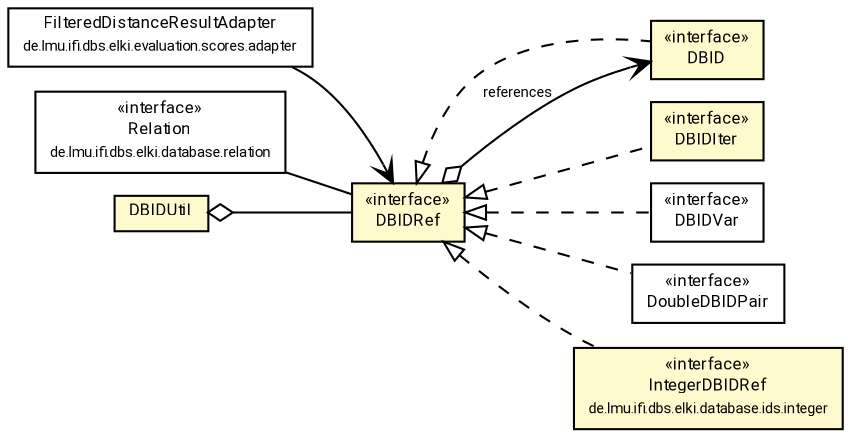 #!/usr/local/bin/dot
#
# Class diagram 
# Generated by UMLGraph version R5_7_2-60-g0e99a6 (http://www.spinellis.gr/umlgraph/)
#

digraph G {
	graph [fontnames="svg"]
	edge [fontname="Roboto",fontsize=7,labelfontname="Roboto",labelfontsize=7,color="black"];
	node [fontname="Roboto",fontcolor="black",fontsize=8,shape=plaintext,margin=0,width=0,height=0];
	nodesep=0.15;
	ranksep=0.25;
	rankdir=LR;
	// de.lmu.ifi.dbs.elki.evaluation.scores.adapter.FilteredDistanceResultAdapter
	c3031423 [label=<<table title="de.lmu.ifi.dbs.elki.evaluation.scores.adapter.FilteredDistanceResultAdapter" border="0" cellborder="1" cellspacing="0" cellpadding="2" href="../../evaluation/scores/adapter/FilteredDistanceResultAdapter.html" target="_parent">
		<tr><td><table border="0" cellspacing="0" cellpadding="1">
		<tr><td align="center" balign="center"> <font face="Roboto">FilteredDistanceResultAdapter</font> </td></tr>
		<tr><td align="center" balign="center"> <font face="Roboto" point-size="7.0">de.lmu.ifi.dbs.elki.evaluation.scores.adapter</font> </td></tr>
		</table></td></tr>
		</table>>, URL="../../evaluation/scores/adapter/FilteredDistanceResultAdapter.html"];
	// de.lmu.ifi.dbs.elki.database.relation.Relation<O>
	c3031493 [label=<<table title="de.lmu.ifi.dbs.elki.database.relation.Relation" border="0" cellborder="1" cellspacing="0" cellpadding="2" href="../relation/Relation.html" target="_parent">
		<tr><td><table border="0" cellspacing="0" cellpadding="1">
		<tr><td align="center" balign="center"> &#171;interface&#187; </td></tr>
		<tr><td align="center" balign="center"> <font face="Roboto">Relation</font> </td></tr>
		<tr><td align="center" balign="center"> <font face="Roboto" point-size="7.0">de.lmu.ifi.dbs.elki.database.relation</font> </td></tr>
		</table></td></tr>
		</table>>, URL="../relation/Relation.html"];
	// de.lmu.ifi.dbs.elki.database.ids.DBID
	c3031637 [label=<<table title="de.lmu.ifi.dbs.elki.database.ids.DBID" border="0" cellborder="1" cellspacing="0" cellpadding="2" bgcolor="LemonChiffon" href="DBID.html" target="_parent">
		<tr><td><table border="0" cellspacing="0" cellpadding="1">
		<tr><td align="center" balign="center"> &#171;interface&#187; </td></tr>
		<tr><td align="center" balign="center"> <font face="Roboto">DBID</font> </td></tr>
		</table></td></tr>
		</table>>, URL="DBID.html"];
	// de.lmu.ifi.dbs.elki.database.ids.DBIDIter
	c3031643 [label=<<table title="de.lmu.ifi.dbs.elki.database.ids.DBIDIter" border="0" cellborder="1" cellspacing="0" cellpadding="2" bgcolor="LemonChiffon" href="DBIDIter.html" target="_parent">
		<tr><td><table border="0" cellspacing="0" cellpadding="1">
		<tr><td align="center" balign="center"> &#171;interface&#187; </td></tr>
		<tr><td align="center" balign="center"> <font face="Roboto">DBIDIter</font> </td></tr>
		</table></td></tr>
		</table>>, URL="DBIDIter.html"];
	// de.lmu.ifi.dbs.elki.database.ids.DBIDVar
	c3031644 [label=<<table title="de.lmu.ifi.dbs.elki.database.ids.DBIDVar" border="0" cellborder="1" cellspacing="0" cellpadding="2" href="DBIDVar.html" target="_parent">
		<tr><td><table border="0" cellspacing="0" cellpadding="1">
		<tr><td align="center" balign="center"> &#171;interface&#187; </td></tr>
		<tr><td align="center" balign="center"> <font face="Roboto">DBIDVar</font> </td></tr>
		</table></td></tr>
		</table>>, URL="DBIDVar.html"];
	// de.lmu.ifi.dbs.elki.database.ids.DoubleDBIDPair
	c3031658 [label=<<table title="de.lmu.ifi.dbs.elki.database.ids.DoubleDBIDPair" border="0" cellborder="1" cellspacing="0" cellpadding="2" href="DoubleDBIDPair.html" target="_parent">
		<tr><td><table border="0" cellspacing="0" cellpadding="1">
		<tr><td align="center" balign="center"> &#171;interface&#187; </td></tr>
		<tr><td align="center" balign="center"> <font face="Roboto">DoubleDBIDPair</font> </td></tr>
		</table></td></tr>
		</table>>, URL="DoubleDBIDPair.html"];
	// de.lmu.ifi.dbs.elki.database.ids.DBIDRef
	c3031660 [label=<<table title="de.lmu.ifi.dbs.elki.database.ids.DBIDRef" border="0" cellborder="1" cellspacing="0" cellpadding="2" bgcolor="lemonChiffon" href="DBIDRef.html" target="_parent">
		<tr><td><table border="0" cellspacing="0" cellpadding="1">
		<tr><td align="center" balign="center"> &#171;interface&#187; </td></tr>
		<tr><td align="center" balign="center"> <font face="Roboto">DBIDRef</font> </td></tr>
		</table></td></tr>
		</table>>, URL="DBIDRef.html"];
	// de.lmu.ifi.dbs.elki.database.ids.DBIDUtil
	c3031667 [label=<<table title="de.lmu.ifi.dbs.elki.database.ids.DBIDUtil" border="0" cellborder="1" cellspacing="0" cellpadding="2" bgcolor="LemonChiffon" href="DBIDUtil.html" target="_parent">
		<tr><td><table border="0" cellspacing="0" cellpadding="1">
		<tr><td align="center" balign="center"> <font face="Roboto">DBIDUtil</font> </td></tr>
		</table></td></tr>
		</table>>, URL="DBIDUtil.html"];
	// de.lmu.ifi.dbs.elki.database.ids.integer.IntegerDBIDRef
	c3031734 [label=<<table title="de.lmu.ifi.dbs.elki.database.ids.integer.IntegerDBIDRef" border="0" cellborder="1" cellspacing="0" cellpadding="2" bgcolor="LemonChiffon" href="integer/IntegerDBIDRef.html" target="_parent">
		<tr><td><table border="0" cellspacing="0" cellpadding="1">
		<tr><td align="center" balign="center"> &#171;interface&#187; </td></tr>
		<tr><td align="center" balign="center"> <font face="Roboto">IntegerDBIDRef</font> </td></tr>
		<tr><td align="center" balign="center"> <font face="Roboto" point-size="7.0">de.lmu.ifi.dbs.elki.database.ids.integer</font> </td></tr>
		</table></td></tr>
		</table>>, URL="integer/IntegerDBIDRef.html"];
	// de.lmu.ifi.dbs.elki.database.relation.Relation<O> assoc de.lmu.ifi.dbs.elki.database.ids.DBIDRef
	c3031493 -> c3031660 [arrowhead=none,weight=2];
	// de.lmu.ifi.dbs.elki.database.ids.DBID implements de.lmu.ifi.dbs.elki.database.ids.DBIDRef
	c3031660 -> c3031637 [arrowtail=empty,style=dashed,dir=back,weight=9];
	// de.lmu.ifi.dbs.elki.database.ids.DBIDIter implements de.lmu.ifi.dbs.elki.database.ids.DBIDRef
	c3031660 -> c3031643 [arrowtail=empty,style=dashed,dir=back,weight=9];
	// de.lmu.ifi.dbs.elki.database.ids.DBIDVar implements de.lmu.ifi.dbs.elki.database.ids.DBIDRef
	c3031660 -> c3031644 [arrowtail=empty,style=dashed,dir=back,weight=9];
	// de.lmu.ifi.dbs.elki.database.ids.DoubleDBIDPair implements de.lmu.ifi.dbs.elki.database.ids.DBIDRef
	c3031660 -> c3031658 [arrowtail=empty,style=dashed,dir=back,weight=9];
	// de.lmu.ifi.dbs.elki.database.ids.DBIDRef navhas de.lmu.ifi.dbs.elki.database.ids.DBID
	c3031660 -> c3031637 [arrowhead=open,arrowtail=ediamond,dir=both,weight=3,label="references"];
	// de.lmu.ifi.dbs.elki.database.ids.DBIDUtil has de.lmu.ifi.dbs.elki.database.ids.DBIDRef
	c3031667 -> c3031660 [arrowhead=none,arrowtail=ediamond,dir=back,weight=4];
	// de.lmu.ifi.dbs.elki.database.ids.integer.IntegerDBIDRef implements de.lmu.ifi.dbs.elki.database.ids.DBIDRef
	c3031660 -> c3031734 [arrowtail=empty,style=dashed,dir=back,weight=9];
	// de.lmu.ifi.dbs.elki.evaluation.scores.adapter.FilteredDistanceResultAdapter navassoc de.lmu.ifi.dbs.elki.database.ids.DBIDRef
	c3031423 -> c3031660 [arrowhead=open,weight=1];
}

